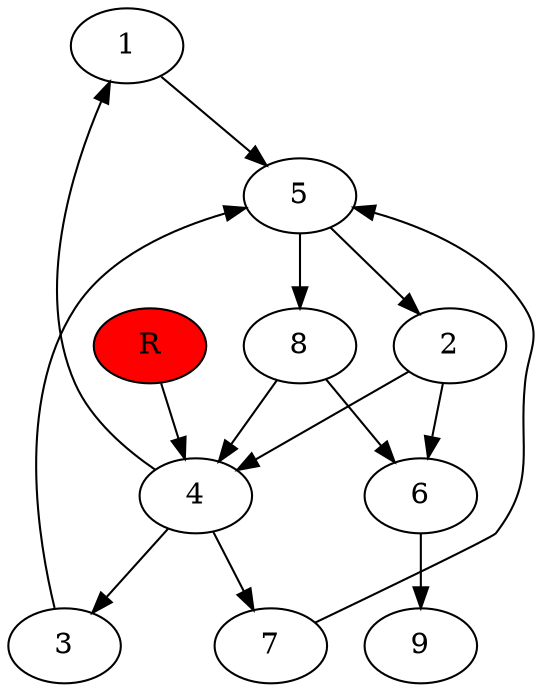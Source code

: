digraph prb11684 {
	1
	2
	3
	4
	5
	6
	7
	8
	R [fillcolor="#ff0000" style=filled]
	1 -> 5
	2 -> 4
	2 -> 6
	3 -> 5
	4 -> 1
	4 -> 3
	4 -> 7
	5 -> 2
	5 -> 8
	6 -> 9
	7 -> 5
	8 -> 4
	8 -> 6
	R -> 4
}
